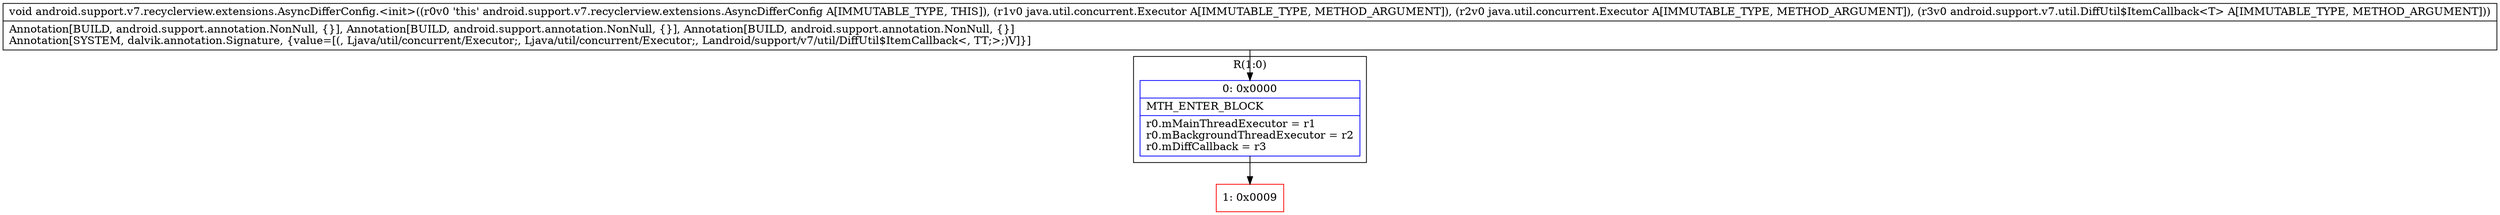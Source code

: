 digraph "CFG forandroid.support.v7.recyclerview.extensions.AsyncDifferConfig.\<init\>(Ljava\/util\/concurrent\/Executor;Ljava\/util\/concurrent\/Executor;Landroid\/support\/v7\/util\/DiffUtil$ItemCallback;)V" {
subgraph cluster_Region_789080739 {
label = "R(1:0)";
node [shape=record,color=blue];
Node_0 [shape=record,label="{0\:\ 0x0000|MTH_ENTER_BLOCK\l|r0.mMainThreadExecutor = r1\lr0.mBackgroundThreadExecutor = r2\lr0.mDiffCallback = r3\l}"];
}
Node_1 [shape=record,color=red,label="{1\:\ 0x0009}"];
MethodNode[shape=record,label="{void android.support.v7.recyclerview.extensions.AsyncDifferConfig.\<init\>((r0v0 'this' android.support.v7.recyclerview.extensions.AsyncDifferConfig A[IMMUTABLE_TYPE, THIS]), (r1v0 java.util.concurrent.Executor A[IMMUTABLE_TYPE, METHOD_ARGUMENT]), (r2v0 java.util.concurrent.Executor A[IMMUTABLE_TYPE, METHOD_ARGUMENT]), (r3v0 android.support.v7.util.DiffUtil$ItemCallback\<T\> A[IMMUTABLE_TYPE, METHOD_ARGUMENT]))  | Annotation[BUILD, android.support.annotation.NonNull, \{\}], Annotation[BUILD, android.support.annotation.NonNull, \{\}], Annotation[BUILD, android.support.annotation.NonNull, \{\}]\lAnnotation[SYSTEM, dalvik.annotation.Signature, \{value=[(, Ljava\/util\/concurrent\/Executor;, Ljava\/util\/concurrent\/Executor;, Landroid\/support\/v7\/util\/DiffUtil$ItemCallback\<, TT;\>;)V]\}]\l}"];
MethodNode -> Node_0;
Node_0 -> Node_1;
}

